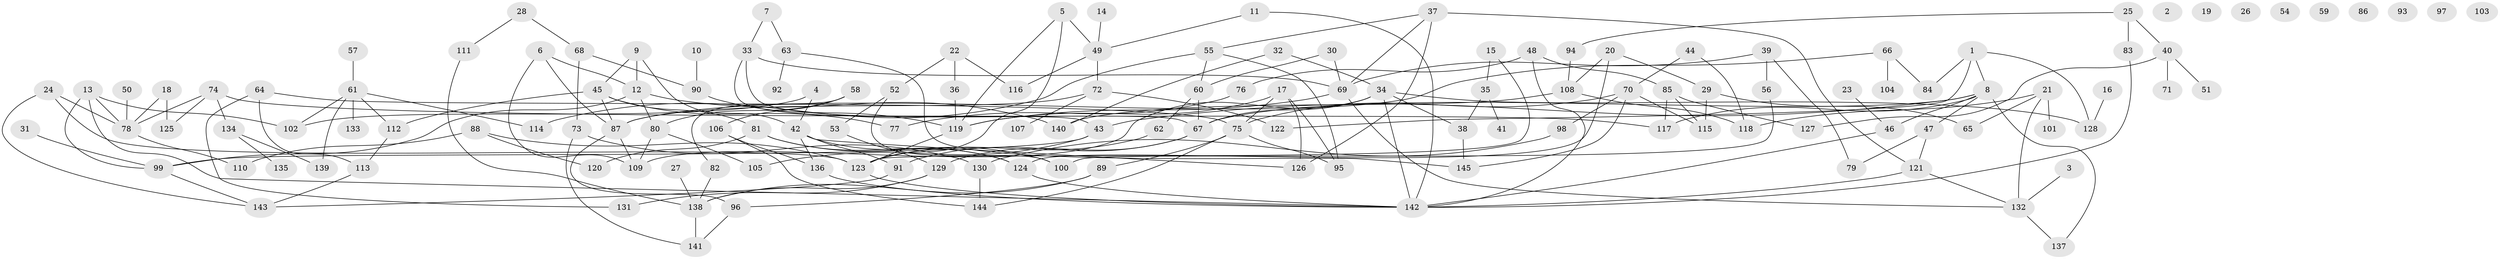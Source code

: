 // coarse degree distribution, {4: 0.15841584158415842, 0: 0.0891089108910891, 1: 0.13861386138613863, 3: 0.15841584158415842, 2: 0.22772277227722773, 8: 0.0297029702970297, 7: 0.04950495049504951, 5: 0.06930693069306931, 6: 0.0594059405940594, 10: 0.019801980198019802}
// Generated by graph-tools (version 1.1) at 2025/23/03/03/25 07:23:24]
// undirected, 145 vertices, 208 edges
graph export_dot {
graph [start="1"]
  node [color=gray90,style=filled];
  1;
  2;
  3;
  4;
  5;
  6;
  7;
  8;
  9;
  10;
  11;
  12;
  13;
  14;
  15;
  16;
  17;
  18;
  19;
  20;
  21;
  22;
  23;
  24;
  25;
  26;
  27;
  28;
  29;
  30;
  31;
  32;
  33;
  34;
  35;
  36;
  37;
  38;
  39;
  40;
  41;
  42;
  43;
  44;
  45;
  46;
  47;
  48;
  49;
  50;
  51;
  52;
  53;
  54;
  55;
  56;
  57;
  58;
  59;
  60;
  61;
  62;
  63;
  64;
  65;
  66;
  67;
  68;
  69;
  70;
  71;
  72;
  73;
  74;
  75;
  76;
  77;
  78;
  79;
  80;
  81;
  82;
  83;
  84;
  85;
  86;
  87;
  88;
  89;
  90;
  91;
  92;
  93;
  94;
  95;
  96;
  97;
  98;
  99;
  100;
  101;
  102;
  103;
  104;
  105;
  106;
  107;
  108;
  109;
  110;
  111;
  112;
  113;
  114;
  115;
  116;
  117;
  118;
  119;
  120;
  121;
  122;
  123;
  124;
  125;
  126;
  127;
  128;
  129;
  130;
  131;
  132;
  133;
  134;
  135;
  136;
  137;
  138;
  139;
  140;
  141;
  142;
  143;
  144;
  145;
  1 -- 8;
  1 -- 84;
  1 -- 122;
  1 -- 128;
  3 -- 132;
  4 -- 42;
  4 -- 102;
  5 -- 49;
  5 -- 119;
  5 -- 123;
  6 -- 12;
  6 -- 87;
  6 -- 109;
  7 -- 33;
  7 -- 63;
  8 -- 43;
  8 -- 46;
  8 -- 47;
  8 -- 67;
  8 -- 117;
  8 -- 137;
  9 -- 12;
  9 -- 42;
  9 -- 45;
  10 -- 90;
  11 -- 49;
  11 -- 142;
  12 -- 80;
  12 -- 99;
  12 -- 140;
  13 -- 78;
  13 -- 99;
  13 -- 102;
  13 -- 142;
  14 -- 49;
  15 -- 35;
  15 -- 123;
  16 -- 128;
  17 -- 75;
  17 -- 95;
  17 -- 119;
  17 -- 126;
  18 -- 78;
  18 -- 125;
  20 -- 29;
  20 -- 108;
  20 -- 124;
  21 -- 65;
  21 -- 101;
  21 -- 118;
  21 -- 132;
  22 -- 36;
  22 -- 52;
  22 -- 116;
  23 -- 46;
  24 -- 78;
  24 -- 123;
  24 -- 143;
  25 -- 40;
  25 -- 83;
  25 -- 94;
  27 -- 138;
  28 -- 68;
  28 -- 111;
  29 -- 65;
  29 -- 115;
  30 -- 60;
  30 -- 69;
  31 -- 99;
  32 -- 34;
  32 -- 140;
  33 -- 43;
  33 -- 67;
  33 -- 69;
  34 -- 38;
  34 -- 67;
  34 -- 109;
  34 -- 128;
  34 -- 142;
  35 -- 38;
  35 -- 41;
  36 -- 119;
  37 -- 55;
  37 -- 69;
  37 -- 121;
  37 -- 126;
  38 -- 145;
  39 -- 56;
  39 -- 69;
  39 -- 79;
  40 -- 51;
  40 -- 71;
  40 -- 127;
  42 -- 91;
  42 -- 124;
  42 -- 126;
  42 -- 136;
  43 -- 99;
  43 -- 105;
  44 -- 70;
  44 -- 118;
  45 -- 77;
  45 -- 81;
  45 -- 87;
  45 -- 112;
  46 -- 142;
  47 -- 79;
  47 -- 121;
  48 -- 76;
  48 -- 85;
  48 -- 142;
  49 -- 72;
  49 -- 116;
  50 -- 78;
  52 -- 53;
  52 -- 100;
  53 -- 129;
  55 -- 60;
  55 -- 95;
  55 -- 114;
  56 -- 100;
  57 -- 61;
  58 -- 80;
  58 -- 82;
  58 -- 106;
  60 -- 62;
  60 -- 67;
  61 -- 102;
  61 -- 112;
  61 -- 114;
  61 -- 133;
  61 -- 139;
  62 -- 123;
  63 -- 92;
  63 -- 145;
  64 -- 75;
  64 -- 113;
  64 -- 131;
  66 -- 84;
  66 -- 87;
  66 -- 104;
  67 -- 91;
  67 -- 129;
  68 -- 73;
  68 -- 90;
  69 -- 119;
  69 -- 132;
  70 -- 75;
  70 -- 98;
  70 -- 115;
  70 -- 145;
  72 -- 87;
  72 -- 107;
  72 -- 122;
  73 -- 130;
  73 -- 141;
  74 -- 78;
  74 -- 117;
  74 -- 125;
  74 -- 134;
  75 -- 89;
  75 -- 95;
  75 -- 144;
  76 -- 77;
  78 -- 110;
  80 -- 105;
  80 -- 109;
  81 -- 100;
  81 -- 120;
  81 -- 124;
  82 -- 138;
  83 -- 142;
  85 -- 115;
  85 -- 117;
  85 -- 127;
  87 -- 96;
  87 -- 109;
  88 -- 110;
  88 -- 120;
  88 -- 123;
  89 -- 96;
  89 -- 138;
  90 -- 119;
  91 -- 143;
  94 -- 108;
  96 -- 141;
  98 -- 130;
  99 -- 143;
  106 -- 136;
  106 -- 144;
  108 -- 118;
  108 -- 140;
  111 -- 138;
  112 -- 113;
  113 -- 143;
  119 -- 123;
  121 -- 132;
  121 -- 142;
  123 -- 142;
  124 -- 142;
  129 -- 131;
  129 -- 138;
  130 -- 144;
  132 -- 137;
  134 -- 135;
  134 -- 139;
  136 -- 142;
  138 -- 141;
}

